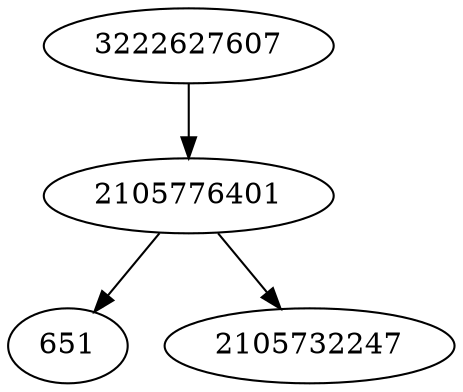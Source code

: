 strict digraph  {
2105776401;
651;
3222627607;
2105732247;
2105776401 -> 651;
2105776401 -> 2105732247;
3222627607 -> 2105776401;
}
